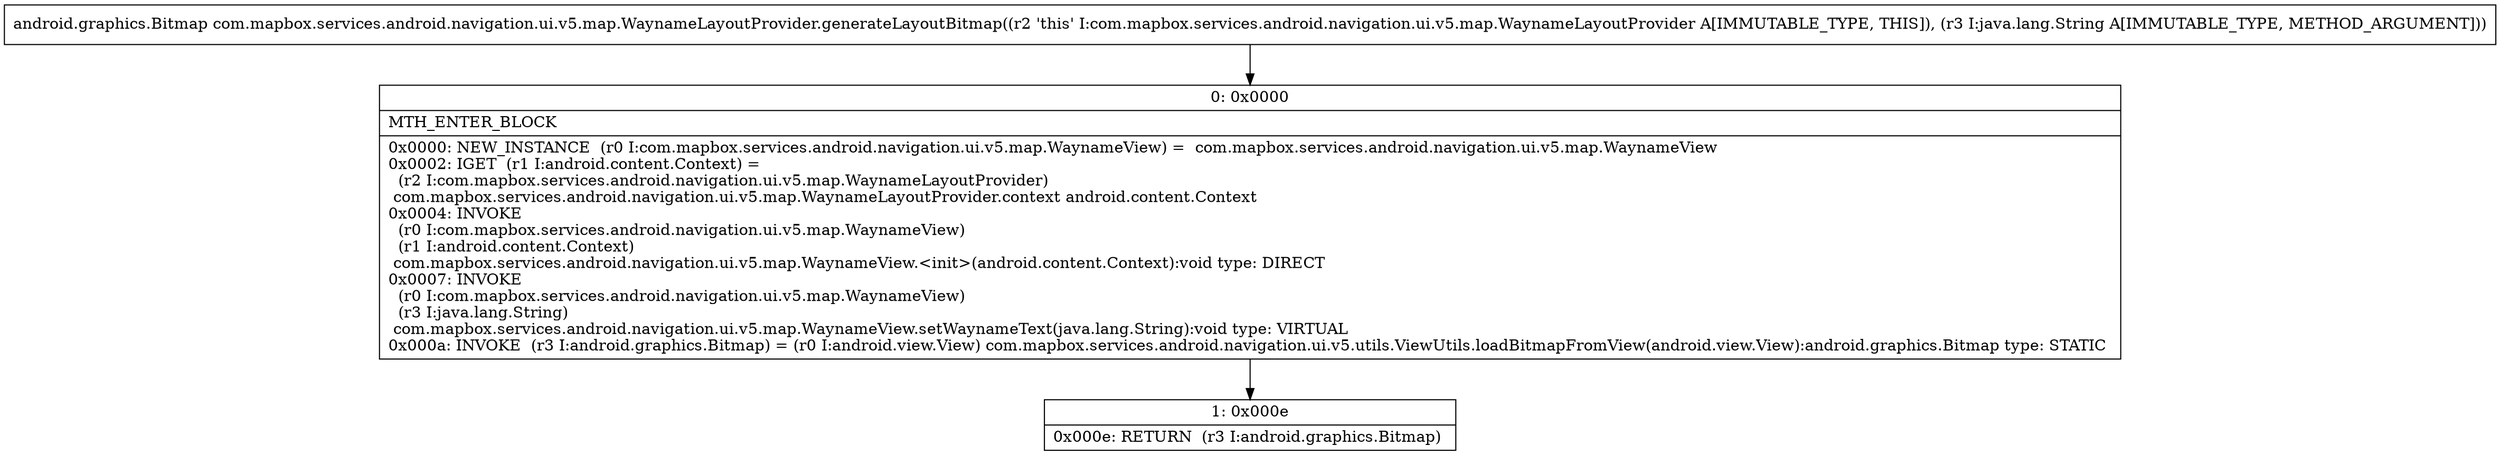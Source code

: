digraph "CFG forcom.mapbox.services.android.navigation.ui.v5.map.WaynameLayoutProvider.generateLayoutBitmap(Ljava\/lang\/String;)Landroid\/graphics\/Bitmap;" {
Node_0 [shape=record,label="{0\:\ 0x0000|MTH_ENTER_BLOCK\l|0x0000: NEW_INSTANCE  (r0 I:com.mapbox.services.android.navigation.ui.v5.map.WaynameView) =  com.mapbox.services.android.navigation.ui.v5.map.WaynameView \l0x0002: IGET  (r1 I:android.content.Context) = \l  (r2 I:com.mapbox.services.android.navigation.ui.v5.map.WaynameLayoutProvider)\l com.mapbox.services.android.navigation.ui.v5.map.WaynameLayoutProvider.context android.content.Context \l0x0004: INVOKE  \l  (r0 I:com.mapbox.services.android.navigation.ui.v5.map.WaynameView)\l  (r1 I:android.content.Context)\l com.mapbox.services.android.navigation.ui.v5.map.WaynameView.\<init\>(android.content.Context):void type: DIRECT \l0x0007: INVOKE  \l  (r0 I:com.mapbox.services.android.navigation.ui.v5.map.WaynameView)\l  (r3 I:java.lang.String)\l com.mapbox.services.android.navigation.ui.v5.map.WaynameView.setWaynameText(java.lang.String):void type: VIRTUAL \l0x000a: INVOKE  (r3 I:android.graphics.Bitmap) = (r0 I:android.view.View) com.mapbox.services.android.navigation.ui.v5.utils.ViewUtils.loadBitmapFromView(android.view.View):android.graphics.Bitmap type: STATIC \l}"];
Node_1 [shape=record,label="{1\:\ 0x000e|0x000e: RETURN  (r3 I:android.graphics.Bitmap) \l}"];
MethodNode[shape=record,label="{android.graphics.Bitmap com.mapbox.services.android.navigation.ui.v5.map.WaynameLayoutProvider.generateLayoutBitmap((r2 'this' I:com.mapbox.services.android.navigation.ui.v5.map.WaynameLayoutProvider A[IMMUTABLE_TYPE, THIS]), (r3 I:java.lang.String A[IMMUTABLE_TYPE, METHOD_ARGUMENT])) }"];
MethodNode -> Node_0;
Node_0 -> Node_1;
}

